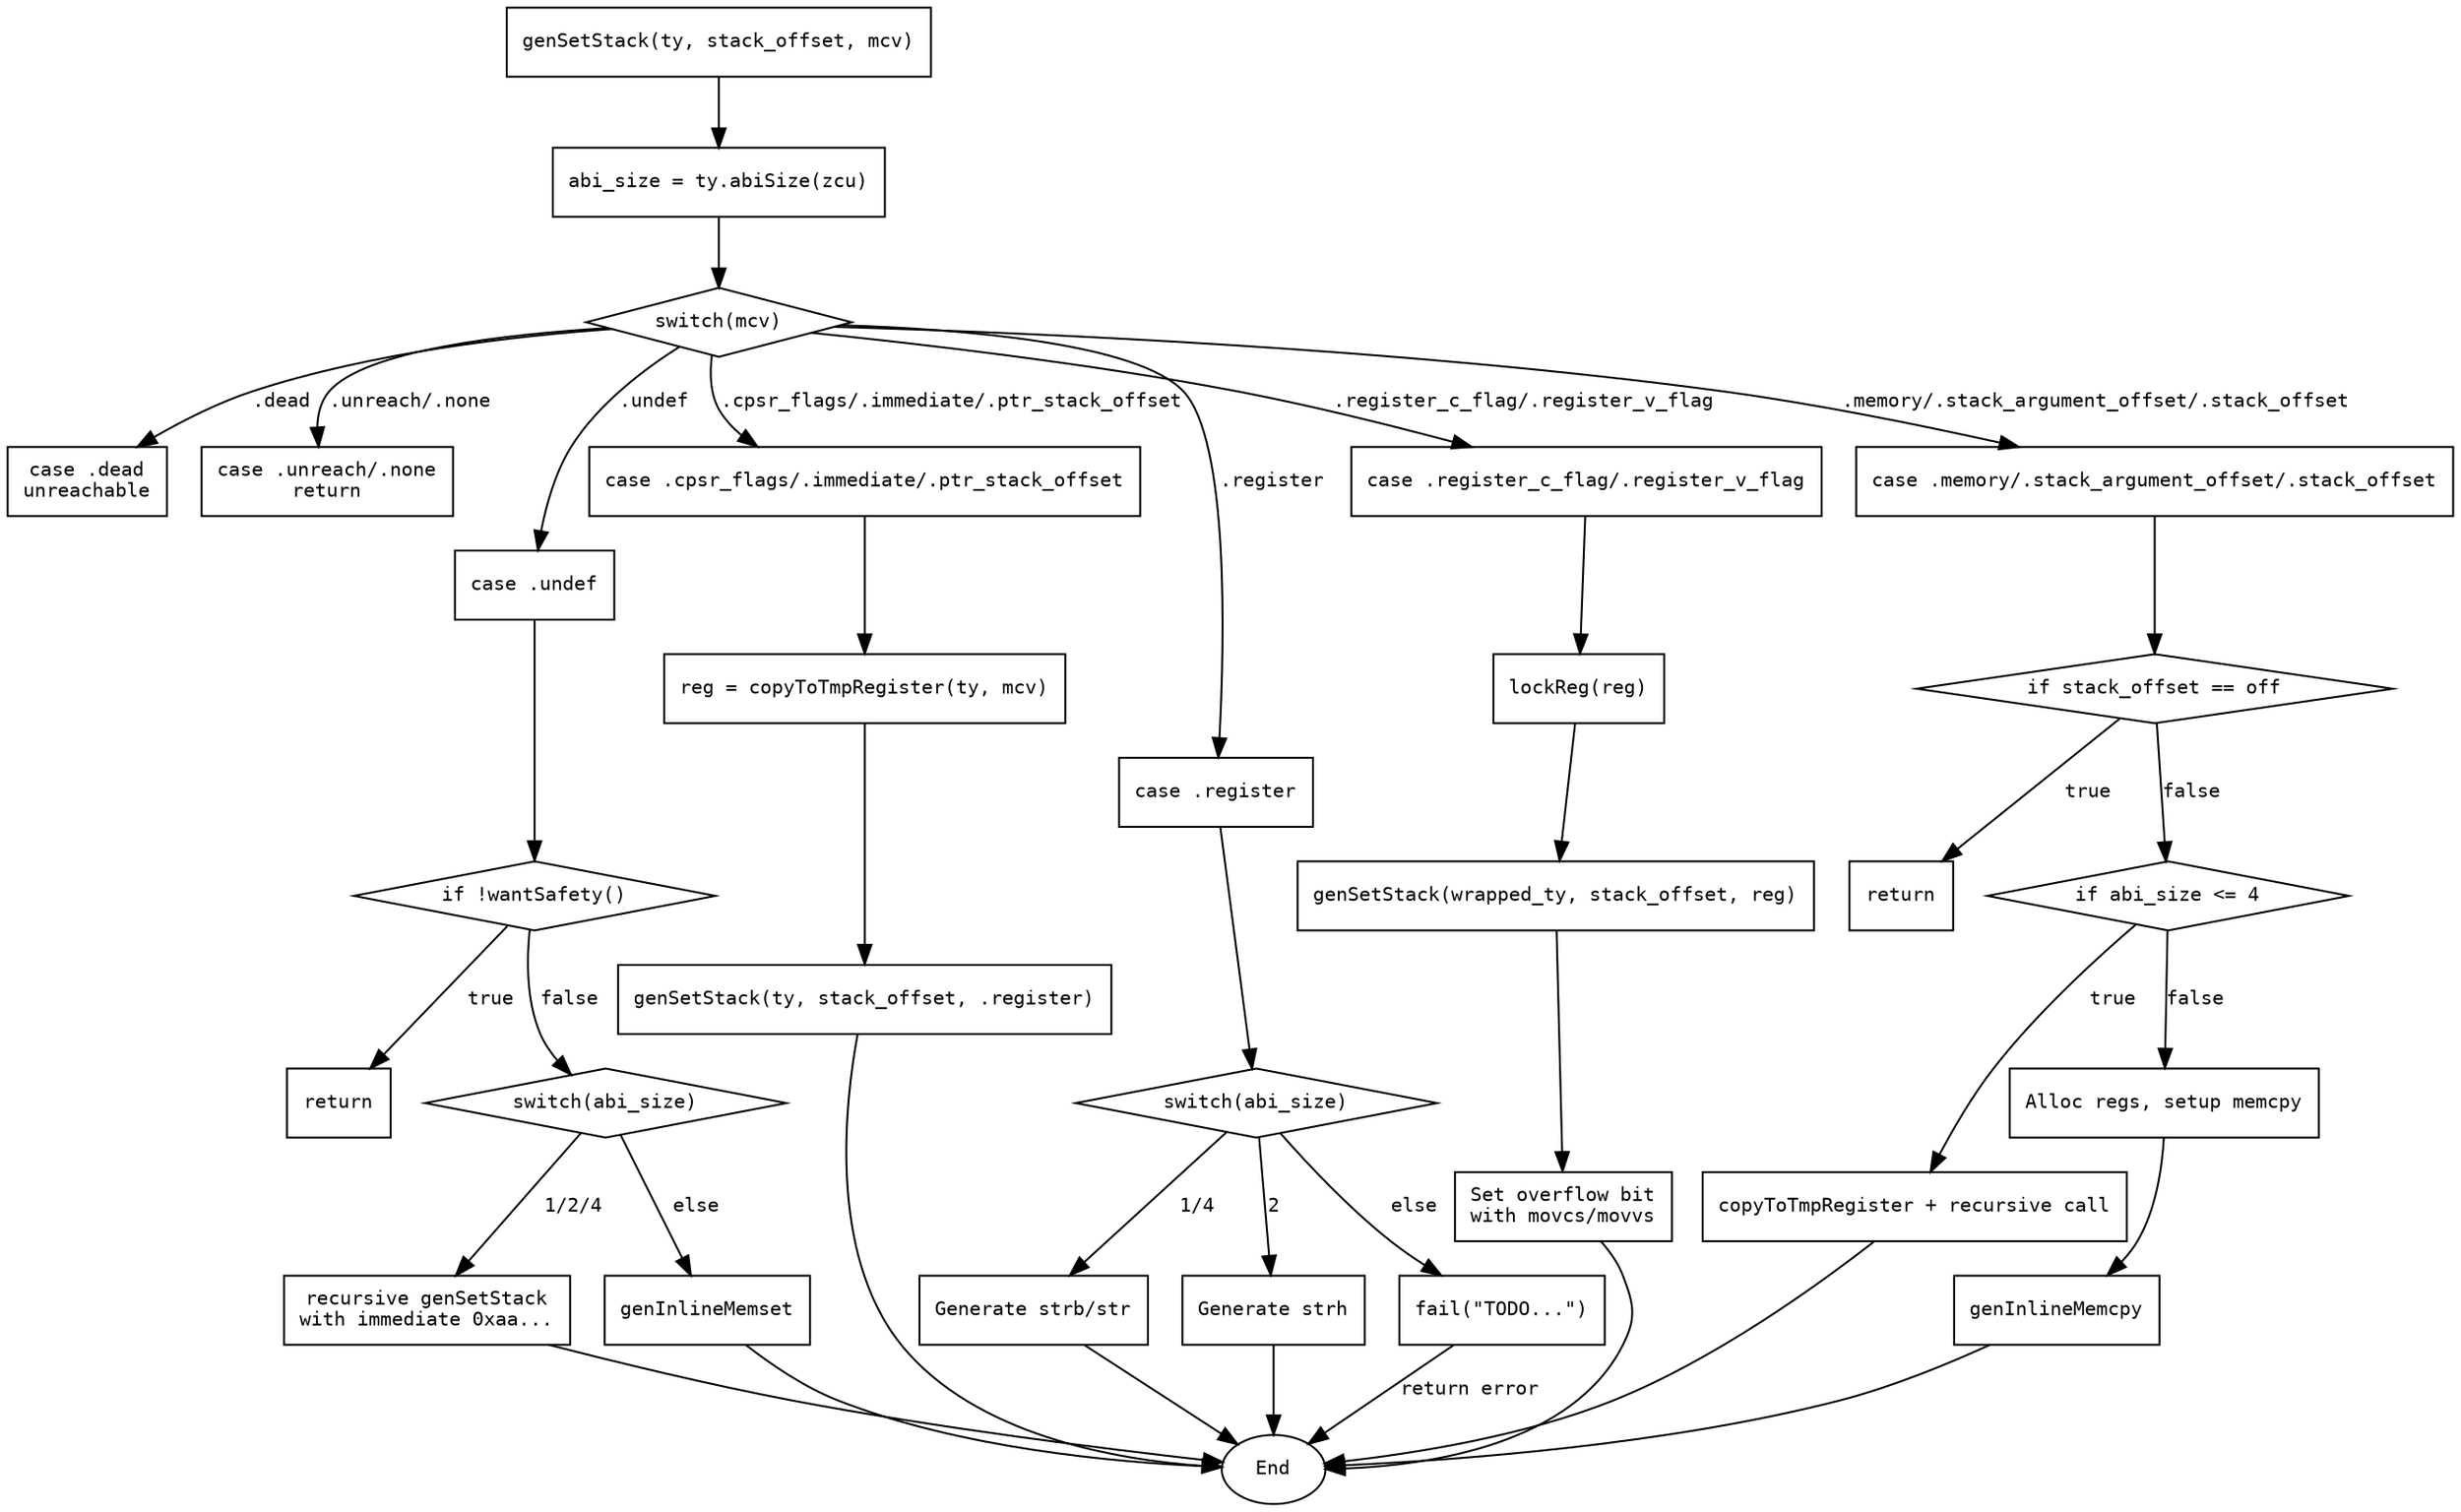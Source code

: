 
digraph flowchart {
    node [shape=rectangle, fontname="Courier", fontsize=10];
    edge [fontname="Courier", fontsize=10];

    start [label="genSetStack(ty, stack_offset, mcv)"];
    compute_abi_size [label="abi_size = ty.abiSize(zcu)"];
    switch_mcv [label="switch(mcv)", shape=diamond];

    start -> compute_abi_size -> switch_mcv;

    // Dead case
    dead_case [label="case .dead\nunreachable"];
    switch_mcv -> dead_case [label=".dead"];

    // Unreach/Nothing case
    unreach_none_case [label="case .unreach/.none\nreturn"];
    switch_mcv -> unreach_none_case [label=".unreach/.none"];

    // Undef case
    undef_case [label="case .undef"];
    check_safety [label="if !wantSafety()", shape=diamond];
    return_undef [label="return"];
    switch_abi_size_undef [label="switch(abi_size)", shape=diamond];
    handle_size_1_4 [label="recursive genSetStack\nwith immediate 0xaa..."];
    handle_size_other [label="genInlineMemset"];

    switch_mcv -> undef_case [label=".undef"];
    undef_case -> check_safety;
    check_safety -> return_undef [label="true"];
    check_safety -> switch_abi_size_undef [label="false"];
    switch_abi_size_undef -> handle_size_1_4 [label="1/2/4"];
    switch_abi_size_undef -> handle_size_other [label="else"];

    // CPSR/Immediate/PtrStack case
    cpsr_imm_ptr_case [label="case .cpsr_flags/.immediate/.ptr_stack_offset"];
    copy_to_reg [label="reg = copyToTmpRegister(ty, mcv)"];
    recursive_call [label="genSetStack(ty, stack_offset, .register)"];
    switch_mcv -> cpsr_imm_ptr_case [label=".cpsr_flags/.immediate/.ptr_stack_offset"];
    cpsr_imm_ptr_case -> copy_to_reg -> recursive_call;

    // Register case
    register_case [label="case .register"];
    switch_abi_size_reg [label="switch(abi_size)", shape=diamond];
    handle_size_1_4_reg [label="Generate strb/str"];
    handle_size_2_reg [label="Generate strh"];
    fail_other_size [label="fail(\"TODO...\")"];
    switch_mcv -> register_case [label=".register"];
    register_case -> switch_abi_size_reg;
    switch_abi_size_reg -> handle_size_1_4_reg [label="1/4"];
    switch_abi_size_reg -> handle_size_2_reg [label="2"];
    switch_abi_size_reg -> fail_other_size [label="else"];

    // Register C/V Flag case
    reg_cv_case [label="case .register_c_flag/.register_v_flag"];
    lock_reg [label="lockReg(reg)"];
    gen_wrapped_ty [label="genSetStack(wrapped_ty, stack_offset, reg)"];
    handle_overflow_bit [label="Set overflow bit\nwith movcs/movvs"];
    switch_mcv -> reg_cv_case [label=".register_c_flag/.register_v_flag"];
    reg_cv_case -> lock_reg -> gen_wrapped_ty -> handle_overflow_bit;

    // Memory/StackArg/StackOffset case
    mem_stack_case [label="case .memory/.stack_argument_offset/.stack_offset"];
    check_same_offset [label="if stack_offset == off", shape=diamond];
    handle_small_abi [label="copyToTmpRegister + recursive call"];
    handle_large_abi [label="Alloc regs, setup memcpy"];
    switch_mcv -> mem_stack_case [label=".memory/.stack_argument_offset/.stack_offset"];
    mem_stack_case -> check_same_offset;
    check_same_offset -> return_same [label="true"];
    check_same_offset -> abi_size_check [label="false"];
    abi_size_check [label="if abi_size <= 4", shape=diamond];
    abi_size_check -> handle_small_abi [label="true"];
    abi_size_check -> handle_large_abi [label="false"];
    handle_large_abi -> genInlineMemcpy;

    // Edge cases and returns
    return_same [label="return"];
    fail_other_size -> end [label="return error"];
    handle_size_1_4 -> end;
    handle_size_other -> end;
    recursive_call -> end;
    handle_size_1_4_reg -> end;
    handle_size_2_reg -> end;
    handle_overflow_bit -> end;
    handle_small_abi -> end;
    genInlineMemcpy -> end;

    end [label="End", shape=ellipse];
}
